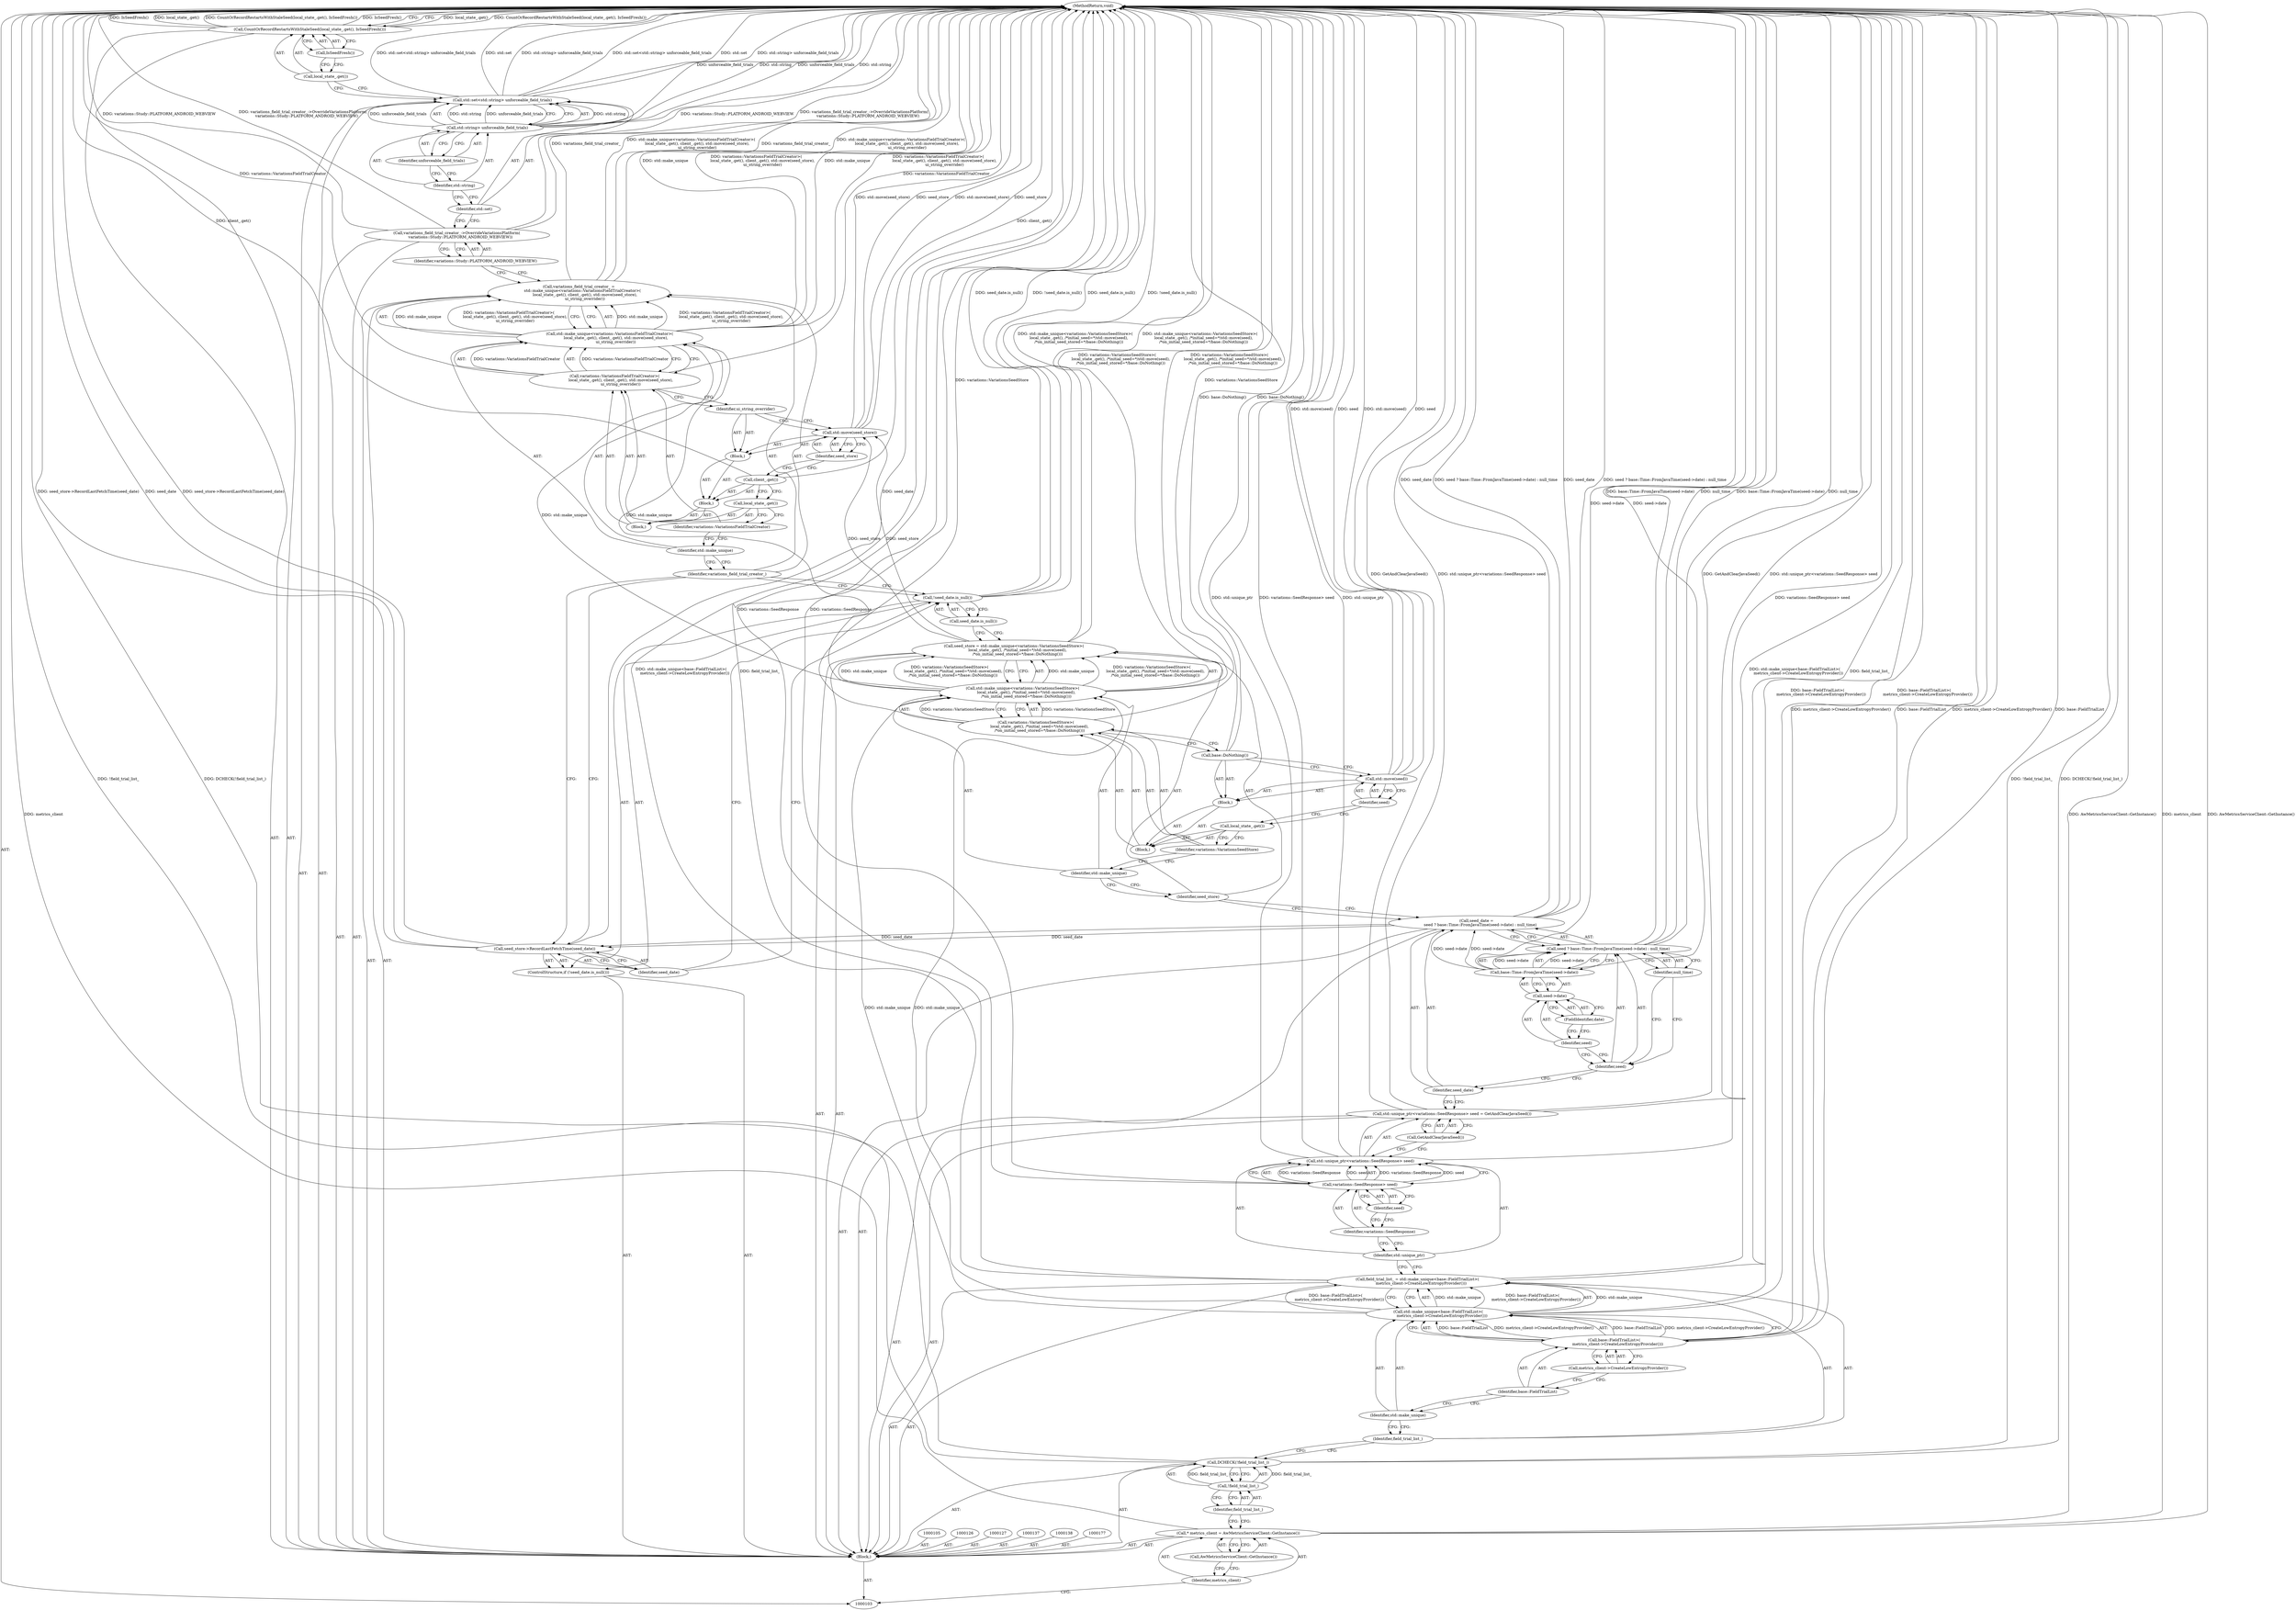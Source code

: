 digraph "0_Chrome_9785a8b9672f6f35f5a401a86251c4109eda4175_0" {
"1000181" [label="(MethodReturn,void)"];
"1000104" [label="(Block,)"];
"1000128" [label="(Call,seed_date =\n      seed ? base::Time::FromJavaTime(seed->date) : null_time)"];
"1000129" [label="(Identifier,seed_date)"];
"1000132" [label="(Call,base::Time::FromJavaTime(seed->date))"];
"1000133" [label="(Call,seed->date)"];
"1000134" [label="(Identifier,seed)"];
"1000135" [label="(FieldIdentifier,date)"];
"1000136" [label="(Identifier,null_time)"];
"1000130" [label="(Call,seed ? base::Time::FromJavaTime(seed->date) : null_time)"];
"1000131" [label="(Identifier,seed)"];
"1000141" [label="(Call,std::make_unique<variations::VariationsSeedStore>(\n      local_state_.get(), /*initial_seed=*/std::move(seed),\n      /*on_initial_seed_stored=*/base::DoNothing()))"];
"1000142" [label="(Identifier,std::make_unique)"];
"1000143" [label="(Call,variations::VariationsSeedStore>(\n      local_state_.get(), /*initial_seed=*/std::move(seed),\n      /*on_initial_seed_stored=*/base::DoNothing()))"];
"1000144" [label="(Identifier,variations::VariationsSeedStore)"];
"1000139" [label="(Call,seed_store = std::make_unique<variations::VariationsSeedStore>(\n      local_state_.get(), /*initial_seed=*/std::move(seed),\n      /*on_initial_seed_stored=*/base::DoNothing()))"];
"1000140" [label="(Identifier,seed_store)"];
"1000147" [label="(Block,)"];
"1000148" [label="(Call,std::move(seed))"];
"1000149" [label="(Identifier,seed)"];
"1000145" [label="(Block,)"];
"1000146" [label="(Call,local_state_.get())"];
"1000150" [label="(Call,base::DoNothing())"];
"1000151" [label="(ControlStructure,if (!seed_date.is_null()))"];
"1000152" [label="(Call,!seed_date.is_null())"];
"1000153" [label="(Call,seed_date.is_null())"];
"1000155" [label="(Identifier,seed_date)"];
"1000154" [label="(Call,seed_store->RecordLastFetchTime(seed_date))"];
"1000108" [label="(Call,AwMetricsServiceClient::GetInstance())"];
"1000106" [label="(Call,* metrics_client = AwMetricsServiceClient::GetInstance())"];
"1000107" [label="(Identifier,metrics_client)"];
"1000156" [label="(Call,variations_field_trial_creator_ =\n      std::make_unique<variations::VariationsFieldTrialCreator>(\n          local_state_.get(), client_.get(), std::move(seed_store),\n          ui_string_overrider))"];
"1000157" [label="(Identifier,variations_field_trial_creator_)"];
"1000160" [label="(Call,variations::VariationsFieldTrialCreator>(\n          local_state_.get(), client_.get(), std::move(seed_store),\n          ui_string_overrider))"];
"1000161" [label="(Identifier,variations::VariationsFieldTrialCreator)"];
"1000158" [label="(Call,std::make_unique<variations::VariationsFieldTrialCreator>(\n          local_state_.get(), client_.get(), std::move(seed_store),\n          ui_string_overrider))"];
"1000159" [label="(Identifier,std::make_unique)"];
"1000162" [label="(Block,)"];
"1000163" [label="(Call,local_state_.get())"];
"1000164" [label="(Block,)"];
"1000165" [label="(Call,client_.get())"];
"1000166" [label="(Block,)"];
"1000167" [label="(Call,std::move(seed_store))"];
"1000168" [label="(Identifier,seed_store)"];
"1000169" [label="(Identifier,ui_string_overrider)"];
"1000170" [label="(Call,variations_field_trial_creator_->OverrideVariationsPlatform(\n      variations::Study::PLATFORM_ANDROID_WEBVIEW))"];
"1000171" [label="(Identifier,variations::Study::PLATFORM_ANDROID_WEBVIEW)"];
"1000174" [label="(Call,std::string> unforceable_field_trials)"];
"1000175" [label="(Identifier,std::string)"];
"1000172" [label="(Call,std::set<std::string> unforceable_field_trials)"];
"1000173" [label="(Identifier,std::set)"];
"1000176" [label="(Identifier,unforceable_field_trials)"];
"1000111" [label="(Identifier,field_trial_list_)"];
"1000109" [label="(Call,DCHECK(!field_trial_list_))"];
"1000110" [label="(Call,!field_trial_list_)"];
"1000178" [label="(Call,CountOrRecordRestartsWithStaleSeed(local_state_.get(), IsSeedFresh()))"];
"1000179" [label="(Call,local_state_.get())"];
"1000180" [label="(Call,IsSeedFresh())"];
"1000112" [label="(Call,field_trial_list_ = std::make_unique<base::FieldTrialList>(\n      metrics_client->CreateLowEntropyProvider()))"];
"1000113" [label="(Identifier,field_trial_list_)"];
"1000114" [label="(Call,std::make_unique<base::FieldTrialList>(\n      metrics_client->CreateLowEntropyProvider()))"];
"1000115" [label="(Identifier,std::make_unique)"];
"1000116" [label="(Call,base::FieldTrialList>(\n      metrics_client->CreateLowEntropyProvider()))"];
"1000117" [label="(Identifier,base::FieldTrialList)"];
"1000118" [label="(Call,metrics_client->CreateLowEntropyProvider())"];
"1000122" [label="(Call,variations::SeedResponse> seed)"];
"1000123" [label="(Identifier,variations::SeedResponse)"];
"1000119" [label="(Call,std::unique_ptr<variations::SeedResponse> seed = GetAndClearJavaSeed())"];
"1000120" [label="(Call,std::unique_ptr<variations::SeedResponse> seed)"];
"1000121" [label="(Identifier,std::unique_ptr)"];
"1000124" [label="(Identifier,seed)"];
"1000125" [label="(Call,GetAndClearJavaSeed())"];
"1000181" -> "1000103"  [label="AST: "];
"1000181" -> "1000178"  [label="CFG: "];
"1000172" -> "1000181"  [label="DDG: std::set<std::string> unforceable_field_trials"];
"1000172" -> "1000181"  [label="DDG: std::set"];
"1000172" -> "1000181"  [label="DDG: std::string> unforceable_field_trials"];
"1000119" -> "1000181"  [label="DDG: GetAndClearJavaSeed()"];
"1000119" -> "1000181"  [label="DDG: std::unique_ptr<variations::SeedResponse> seed"];
"1000106" -> "1000181"  [label="DDG: AwMetricsServiceClient::GetInstance()"];
"1000106" -> "1000181"  [label="DDG: metrics_client"];
"1000156" -> "1000181"  [label="DDG: variations_field_trial_creator_"];
"1000156" -> "1000181"  [label="DDG: std::make_unique<variations::VariationsFieldTrialCreator>(\n          local_state_.get(), client_.get(), std::move(seed_store),\n          ui_string_overrider)"];
"1000178" -> "1000181"  [label="DDG: local_state_.get()"];
"1000178" -> "1000181"  [label="DDG: CountOrRecordRestartsWithStaleSeed(local_state_.get(), IsSeedFresh())"];
"1000178" -> "1000181"  [label="DDG: IsSeedFresh()"];
"1000152" -> "1000181"  [label="DDG: !seed_date.is_null()"];
"1000152" -> "1000181"  [label="DDG: seed_date.is_null()"];
"1000116" -> "1000181"  [label="DDG: metrics_client->CreateLowEntropyProvider()"];
"1000116" -> "1000181"  [label="DDG: base::FieldTrialList"];
"1000154" -> "1000181"  [label="DDG: seed_store->RecordLastFetchTime(seed_date)"];
"1000154" -> "1000181"  [label="DDG: seed_date"];
"1000165" -> "1000181"  [label="DDG: client_.get()"];
"1000158" -> "1000181"  [label="DDG: std::make_unique"];
"1000158" -> "1000181"  [label="DDG: variations::VariationsFieldTrialCreator>(\n          local_state_.get(), client_.get(), std::move(seed_store),\n          ui_string_overrider)"];
"1000167" -> "1000181"  [label="DDG: seed_store"];
"1000167" -> "1000181"  [label="DDG: std::move(seed_store)"];
"1000128" -> "1000181"  [label="DDG: seed ? base::Time::FromJavaTime(seed->date) : null_time"];
"1000128" -> "1000181"  [label="DDG: seed_date"];
"1000112" -> "1000181"  [label="DDG: std::make_unique<base::FieldTrialList>(\n      metrics_client->CreateLowEntropyProvider())"];
"1000112" -> "1000181"  [label="DDG: field_trial_list_"];
"1000122" -> "1000181"  [label="DDG: variations::SeedResponse"];
"1000130" -> "1000181"  [label="DDG: base::Time::FromJavaTime(seed->date)"];
"1000130" -> "1000181"  [label="DDG: null_time"];
"1000139" -> "1000181"  [label="DDG: std::make_unique<variations::VariationsSeedStore>(\n      local_state_.get(), /*initial_seed=*/std::move(seed),\n      /*on_initial_seed_stored=*/base::DoNothing())"];
"1000143" -> "1000181"  [label="DDG: variations::VariationsSeedStore"];
"1000120" -> "1000181"  [label="DDG: std::unique_ptr"];
"1000120" -> "1000181"  [label="DDG: variations::SeedResponse> seed"];
"1000148" -> "1000181"  [label="DDG: seed"];
"1000148" -> "1000181"  [label="DDG: std::move(seed)"];
"1000174" -> "1000181"  [label="DDG: unforceable_field_trials"];
"1000174" -> "1000181"  [label="DDG: std::string"];
"1000132" -> "1000181"  [label="DDG: seed->date"];
"1000109" -> "1000181"  [label="DDG: !field_trial_list_"];
"1000109" -> "1000181"  [label="DDG: DCHECK(!field_trial_list_)"];
"1000141" -> "1000181"  [label="DDG: variations::VariationsSeedStore>(\n      local_state_.get(), /*initial_seed=*/std::move(seed),\n      /*on_initial_seed_stored=*/base::DoNothing())"];
"1000170" -> "1000181"  [label="DDG: variations::Study::PLATFORM_ANDROID_WEBVIEW"];
"1000170" -> "1000181"  [label="DDG: variations_field_trial_creator_->OverrideVariationsPlatform(\n      variations::Study::PLATFORM_ANDROID_WEBVIEW)"];
"1000150" -> "1000181"  [label="DDG: base::DoNothing()"];
"1000160" -> "1000181"  [label="DDG: variations::VariationsFieldTrialCreator"];
"1000114" -> "1000181"  [label="DDG: base::FieldTrialList>(\n      metrics_client->CreateLowEntropyProvider())"];
"1000104" -> "1000103"  [label="AST: "];
"1000105" -> "1000104"  [label="AST: "];
"1000106" -> "1000104"  [label="AST: "];
"1000109" -> "1000104"  [label="AST: "];
"1000112" -> "1000104"  [label="AST: "];
"1000119" -> "1000104"  [label="AST: "];
"1000126" -> "1000104"  [label="AST: "];
"1000127" -> "1000104"  [label="AST: "];
"1000128" -> "1000104"  [label="AST: "];
"1000137" -> "1000104"  [label="AST: "];
"1000138" -> "1000104"  [label="AST: "];
"1000139" -> "1000104"  [label="AST: "];
"1000151" -> "1000104"  [label="AST: "];
"1000156" -> "1000104"  [label="AST: "];
"1000170" -> "1000104"  [label="AST: "];
"1000172" -> "1000104"  [label="AST: "];
"1000177" -> "1000104"  [label="AST: "];
"1000178" -> "1000104"  [label="AST: "];
"1000128" -> "1000104"  [label="AST: "];
"1000128" -> "1000130"  [label="CFG: "];
"1000129" -> "1000128"  [label="AST: "];
"1000130" -> "1000128"  [label="AST: "];
"1000140" -> "1000128"  [label="CFG: "];
"1000128" -> "1000181"  [label="DDG: seed ? base::Time::FromJavaTime(seed->date) : null_time"];
"1000128" -> "1000181"  [label="DDG: seed_date"];
"1000132" -> "1000128"  [label="DDG: seed->date"];
"1000128" -> "1000154"  [label="DDG: seed_date"];
"1000129" -> "1000128"  [label="AST: "];
"1000129" -> "1000119"  [label="CFG: "];
"1000131" -> "1000129"  [label="CFG: "];
"1000132" -> "1000130"  [label="AST: "];
"1000132" -> "1000133"  [label="CFG: "];
"1000133" -> "1000132"  [label="AST: "];
"1000130" -> "1000132"  [label="CFG: "];
"1000132" -> "1000181"  [label="DDG: seed->date"];
"1000132" -> "1000128"  [label="DDG: seed->date"];
"1000132" -> "1000130"  [label="DDG: seed->date"];
"1000133" -> "1000132"  [label="AST: "];
"1000133" -> "1000135"  [label="CFG: "];
"1000134" -> "1000133"  [label="AST: "];
"1000135" -> "1000133"  [label="AST: "];
"1000132" -> "1000133"  [label="CFG: "];
"1000134" -> "1000133"  [label="AST: "];
"1000134" -> "1000131"  [label="CFG: "];
"1000135" -> "1000134"  [label="CFG: "];
"1000135" -> "1000133"  [label="AST: "];
"1000135" -> "1000134"  [label="CFG: "];
"1000133" -> "1000135"  [label="CFG: "];
"1000136" -> "1000130"  [label="AST: "];
"1000136" -> "1000131"  [label="CFG: "];
"1000130" -> "1000136"  [label="CFG: "];
"1000130" -> "1000128"  [label="AST: "];
"1000130" -> "1000132"  [label="CFG: "];
"1000130" -> "1000136"  [label="CFG: "];
"1000131" -> "1000130"  [label="AST: "];
"1000132" -> "1000130"  [label="AST: "];
"1000136" -> "1000130"  [label="AST: "];
"1000128" -> "1000130"  [label="CFG: "];
"1000130" -> "1000181"  [label="DDG: base::Time::FromJavaTime(seed->date)"];
"1000130" -> "1000181"  [label="DDG: null_time"];
"1000132" -> "1000130"  [label="DDG: seed->date"];
"1000131" -> "1000130"  [label="AST: "];
"1000131" -> "1000129"  [label="CFG: "];
"1000134" -> "1000131"  [label="CFG: "];
"1000136" -> "1000131"  [label="CFG: "];
"1000141" -> "1000139"  [label="AST: "];
"1000141" -> "1000143"  [label="CFG: "];
"1000142" -> "1000141"  [label="AST: "];
"1000143" -> "1000141"  [label="AST: "];
"1000139" -> "1000141"  [label="CFG: "];
"1000141" -> "1000181"  [label="DDG: variations::VariationsSeedStore>(\n      local_state_.get(), /*initial_seed=*/std::move(seed),\n      /*on_initial_seed_stored=*/base::DoNothing())"];
"1000141" -> "1000139"  [label="DDG: std::make_unique"];
"1000141" -> "1000139"  [label="DDG: variations::VariationsSeedStore>(\n      local_state_.get(), /*initial_seed=*/std::move(seed),\n      /*on_initial_seed_stored=*/base::DoNothing())"];
"1000114" -> "1000141"  [label="DDG: std::make_unique"];
"1000143" -> "1000141"  [label="DDG: variations::VariationsSeedStore"];
"1000141" -> "1000158"  [label="DDG: std::make_unique"];
"1000142" -> "1000141"  [label="AST: "];
"1000142" -> "1000140"  [label="CFG: "];
"1000144" -> "1000142"  [label="CFG: "];
"1000143" -> "1000141"  [label="AST: "];
"1000143" -> "1000150"  [label="CFG: "];
"1000144" -> "1000143"  [label="AST: "];
"1000145" -> "1000143"  [label="AST: "];
"1000141" -> "1000143"  [label="CFG: "];
"1000143" -> "1000181"  [label="DDG: variations::VariationsSeedStore"];
"1000143" -> "1000141"  [label="DDG: variations::VariationsSeedStore"];
"1000144" -> "1000143"  [label="AST: "];
"1000144" -> "1000142"  [label="CFG: "];
"1000146" -> "1000144"  [label="CFG: "];
"1000139" -> "1000104"  [label="AST: "];
"1000139" -> "1000141"  [label="CFG: "];
"1000140" -> "1000139"  [label="AST: "];
"1000141" -> "1000139"  [label="AST: "];
"1000153" -> "1000139"  [label="CFG: "];
"1000139" -> "1000181"  [label="DDG: std::make_unique<variations::VariationsSeedStore>(\n      local_state_.get(), /*initial_seed=*/std::move(seed),\n      /*on_initial_seed_stored=*/base::DoNothing())"];
"1000141" -> "1000139"  [label="DDG: std::make_unique"];
"1000141" -> "1000139"  [label="DDG: variations::VariationsSeedStore>(\n      local_state_.get(), /*initial_seed=*/std::move(seed),\n      /*on_initial_seed_stored=*/base::DoNothing())"];
"1000139" -> "1000167"  [label="DDG: seed_store"];
"1000140" -> "1000139"  [label="AST: "];
"1000140" -> "1000128"  [label="CFG: "];
"1000142" -> "1000140"  [label="CFG: "];
"1000147" -> "1000145"  [label="AST: "];
"1000148" -> "1000147"  [label="AST: "];
"1000150" -> "1000147"  [label="AST: "];
"1000148" -> "1000147"  [label="AST: "];
"1000148" -> "1000149"  [label="CFG: "];
"1000149" -> "1000148"  [label="AST: "];
"1000150" -> "1000148"  [label="CFG: "];
"1000148" -> "1000181"  [label="DDG: seed"];
"1000148" -> "1000181"  [label="DDG: std::move(seed)"];
"1000149" -> "1000148"  [label="AST: "];
"1000149" -> "1000146"  [label="CFG: "];
"1000148" -> "1000149"  [label="CFG: "];
"1000145" -> "1000143"  [label="AST: "];
"1000146" -> "1000145"  [label="AST: "];
"1000147" -> "1000145"  [label="AST: "];
"1000146" -> "1000145"  [label="AST: "];
"1000146" -> "1000144"  [label="CFG: "];
"1000149" -> "1000146"  [label="CFG: "];
"1000150" -> "1000147"  [label="AST: "];
"1000150" -> "1000148"  [label="CFG: "];
"1000143" -> "1000150"  [label="CFG: "];
"1000150" -> "1000181"  [label="DDG: base::DoNothing()"];
"1000151" -> "1000104"  [label="AST: "];
"1000152" -> "1000151"  [label="AST: "];
"1000154" -> "1000151"  [label="AST: "];
"1000152" -> "1000151"  [label="AST: "];
"1000152" -> "1000153"  [label="CFG: "];
"1000153" -> "1000152"  [label="AST: "];
"1000155" -> "1000152"  [label="CFG: "];
"1000157" -> "1000152"  [label="CFG: "];
"1000152" -> "1000181"  [label="DDG: !seed_date.is_null()"];
"1000152" -> "1000181"  [label="DDG: seed_date.is_null()"];
"1000153" -> "1000152"  [label="AST: "];
"1000153" -> "1000139"  [label="CFG: "];
"1000152" -> "1000153"  [label="CFG: "];
"1000155" -> "1000154"  [label="AST: "];
"1000155" -> "1000152"  [label="CFG: "];
"1000154" -> "1000155"  [label="CFG: "];
"1000154" -> "1000151"  [label="AST: "];
"1000154" -> "1000155"  [label="CFG: "];
"1000155" -> "1000154"  [label="AST: "];
"1000157" -> "1000154"  [label="CFG: "];
"1000154" -> "1000181"  [label="DDG: seed_store->RecordLastFetchTime(seed_date)"];
"1000154" -> "1000181"  [label="DDG: seed_date"];
"1000128" -> "1000154"  [label="DDG: seed_date"];
"1000108" -> "1000106"  [label="AST: "];
"1000108" -> "1000107"  [label="CFG: "];
"1000106" -> "1000108"  [label="CFG: "];
"1000106" -> "1000104"  [label="AST: "];
"1000106" -> "1000108"  [label="CFG: "];
"1000107" -> "1000106"  [label="AST: "];
"1000108" -> "1000106"  [label="AST: "];
"1000111" -> "1000106"  [label="CFG: "];
"1000106" -> "1000181"  [label="DDG: AwMetricsServiceClient::GetInstance()"];
"1000106" -> "1000181"  [label="DDG: metrics_client"];
"1000107" -> "1000106"  [label="AST: "];
"1000107" -> "1000103"  [label="CFG: "];
"1000108" -> "1000107"  [label="CFG: "];
"1000156" -> "1000104"  [label="AST: "];
"1000156" -> "1000158"  [label="CFG: "];
"1000157" -> "1000156"  [label="AST: "];
"1000158" -> "1000156"  [label="AST: "];
"1000171" -> "1000156"  [label="CFG: "];
"1000156" -> "1000181"  [label="DDG: variations_field_trial_creator_"];
"1000156" -> "1000181"  [label="DDG: std::make_unique<variations::VariationsFieldTrialCreator>(\n          local_state_.get(), client_.get(), std::move(seed_store),\n          ui_string_overrider)"];
"1000158" -> "1000156"  [label="DDG: std::make_unique"];
"1000158" -> "1000156"  [label="DDG: variations::VariationsFieldTrialCreator>(\n          local_state_.get(), client_.get(), std::move(seed_store),\n          ui_string_overrider)"];
"1000157" -> "1000156"  [label="AST: "];
"1000157" -> "1000154"  [label="CFG: "];
"1000157" -> "1000152"  [label="CFG: "];
"1000159" -> "1000157"  [label="CFG: "];
"1000160" -> "1000158"  [label="AST: "];
"1000160" -> "1000169"  [label="CFG: "];
"1000161" -> "1000160"  [label="AST: "];
"1000162" -> "1000160"  [label="AST: "];
"1000158" -> "1000160"  [label="CFG: "];
"1000160" -> "1000181"  [label="DDG: variations::VariationsFieldTrialCreator"];
"1000160" -> "1000158"  [label="DDG: variations::VariationsFieldTrialCreator"];
"1000161" -> "1000160"  [label="AST: "];
"1000161" -> "1000159"  [label="CFG: "];
"1000163" -> "1000161"  [label="CFG: "];
"1000158" -> "1000156"  [label="AST: "];
"1000158" -> "1000160"  [label="CFG: "];
"1000159" -> "1000158"  [label="AST: "];
"1000160" -> "1000158"  [label="AST: "];
"1000156" -> "1000158"  [label="CFG: "];
"1000158" -> "1000181"  [label="DDG: std::make_unique"];
"1000158" -> "1000181"  [label="DDG: variations::VariationsFieldTrialCreator>(\n          local_state_.get(), client_.get(), std::move(seed_store),\n          ui_string_overrider)"];
"1000158" -> "1000156"  [label="DDG: std::make_unique"];
"1000158" -> "1000156"  [label="DDG: variations::VariationsFieldTrialCreator>(\n          local_state_.get(), client_.get(), std::move(seed_store),\n          ui_string_overrider)"];
"1000141" -> "1000158"  [label="DDG: std::make_unique"];
"1000160" -> "1000158"  [label="DDG: variations::VariationsFieldTrialCreator"];
"1000159" -> "1000158"  [label="AST: "];
"1000159" -> "1000157"  [label="CFG: "];
"1000161" -> "1000159"  [label="CFG: "];
"1000162" -> "1000160"  [label="AST: "];
"1000163" -> "1000162"  [label="AST: "];
"1000164" -> "1000162"  [label="AST: "];
"1000163" -> "1000162"  [label="AST: "];
"1000163" -> "1000161"  [label="CFG: "];
"1000165" -> "1000163"  [label="CFG: "];
"1000164" -> "1000162"  [label="AST: "];
"1000165" -> "1000164"  [label="AST: "];
"1000166" -> "1000164"  [label="AST: "];
"1000165" -> "1000164"  [label="AST: "];
"1000165" -> "1000163"  [label="CFG: "];
"1000168" -> "1000165"  [label="CFG: "];
"1000165" -> "1000181"  [label="DDG: client_.get()"];
"1000166" -> "1000164"  [label="AST: "];
"1000167" -> "1000166"  [label="AST: "];
"1000169" -> "1000166"  [label="AST: "];
"1000167" -> "1000166"  [label="AST: "];
"1000167" -> "1000168"  [label="CFG: "];
"1000168" -> "1000167"  [label="AST: "];
"1000169" -> "1000167"  [label="CFG: "];
"1000167" -> "1000181"  [label="DDG: seed_store"];
"1000167" -> "1000181"  [label="DDG: std::move(seed_store)"];
"1000139" -> "1000167"  [label="DDG: seed_store"];
"1000168" -> "1000167"  [label="AST: "];
"1000168" -> "1000165"  [label="CFG: "];
"1000167" -> "1000168"  [label="CFG: "];
"1000169" -> "1000166"  [label="AST: "];
"1000169" -> "1000167"  [label="CFG: "];
"1000160" -> "1000169"  [label="CFG: "];
"1000170" -> "1000104"  [label="AST: "];
"1000170" -> "1000171"  [label="CFG: "];
"1000171" -> "1000170"  [label="AST: "];
"1000173" -> "1000170"  [label="CFG: "];
"1000170" -> "1000181"  [label="DDG: variations::Study::PLATFORM_ANDROID_WEBVIEW"];
"1000170" -> "1000181"  [label="DDG: variations_field_trial_creator_->OverrideVariationsPlatform(\n      variations::Study::PLATFORM_ANDROID_WEBVIEW)"];
"1000171" -> "1000170"  [label="AST: "];
"1000171" -> "1000156"  [label="CFG: "];
"1000170" -> "1000171"  [label="CFG: "];
"1000174" -> "1000172"  [label="AST: "];
"1000174" -> "1000176"  [label="CFG: "];
"1000175" -> "1000174"  [label="AST: "];
"1000176" -> "1000174"  [label="AST: "];
"1000172" -> "1000174"  [label="CFG: "];
"1000174" -> "1000181"  [label="DDG: unforceable_field_trials"];
"1000174" -> "1000181"  [label="DDG: std::string"];
"1000174" -> "1000172"  [label="DDG: std::string"];
"1000174" -> "1000172"  [label="DDG: unforceable_field_trials"];
"1000175" -> "1000174"  [label="AST: "];
"1000175" -> "1000173"  [label="CFG: "];
"1000176" -> "1000175"  [label="CFG: "];
"1000172" -> "1000104"  [label="AST: "];
"1000172" -> "1000174"  [label="CFG: "];
"1000173" -> "1000172"  [label="AST: "];
"1000174" -> "1000172"  [label="AST: "];
"1000179" -> "1000172"  [label="CFG: "];
"1000172" -> "1000181"  [label="DDG: std::set<std::string> unforceable_field_trials"];
"1000172" -> "1000181"  [label="DDG: std::set"];
"1000172" -> "1000181"  [label="DDG: std::string> unforceable_field_trials"];
"1000174" -> "1000172"  [label="DDG: std::string"];
"1000174" -> "1000172"  [label="DDG: unforceable_field_trials"];
"1000173" -> "1000172"  [label="AST: "];
"1000173" -> "1000170"  [label="CFG: "];
"1000175" -> "1000173"  [label="CFG: "];
"1000176" -> "1000174"  [label="AST: "];
"1000176" -> "1000175"  [label="CFG: "];
"1000174" -> "1000176"  [label="CFG: "];
"1000111" -> "1000110"  [label="AST: "];
"1000111" -> "1000106"  [label="CFG: "];
"1000110" -> "1000111"  [label="CFG: "];
"1000109" -> "1000104"  [label="AST: "];
"1000109" -> "1000110"  [label="CFG: "];
"1000110" -> "1000109"  [label="AST: "];
"1000113" -> "1000109"  [label="CFG: "];
"1000109" -> "1000181"  [label="DDG: !field_trial_list_"];
"1000109" -> "1000181"  [label="DDG: DCHECK(!field_trial_list_)"];
"1000110" -> "1000109"  [label="DDG: field_trial_list_"];
"1000110" -> "1000109"  [label="AST: "];
"1000110" -> "1000111"  [label="CFG: "];
"1000111" -> "1000110"  [label="AST: "];
"1000109" -> "1000110"  [label="CFG: "];
"1000110" -> "1000109"  [label="DDG: field_trial_list_"];
"1000178" -> "1000104"  [label="AST: "];
"1000178" -> "1000180"  [label="CFG: "];
"1000179" -> "1000178"  [label="AST: "];
"1000180" -> "1000178"  [label="AST: "];
"1000181" -> "1000178"  [label="CFG: "];
"1000178" -> "1000181"  [label="DDG: local_state_.get()"];
"1000178" -> "1000181"  [label="DDG: CountOrRecordRestartsWithStaleSeed(local_state_.get(), IsSeedFresh())"];
"1000178" -> "1000181"  [label="DDG: IsSeedFresh()"];
"1000179" -> "1000178"  [label="AST: "];
"1000179" -> "1000172"  [label="CFG: "];
"1000180" -> "1000179"  [label="CFG: "];
"1000180" -> "1000178"  [label="AST: "];
"1000180" -> "1000179"  [label="CFG: "];
"1000178" -> "1000180"  [label="CFG: "];
"1000112" -> "1000104"  [label="AST: "];
"1000112" -> "1000114"  [label="CFG: "];
"1000113" -> "1000112"  [label="AST: "];
"1000114" -> "1000112"  [label="AST: "];
"1000121" -> "1000112"  [label="CFG: "];
"1000112" -> "1000181"  [label="DDG: std::make_unique<base::FieldTrialList>(\n      metrics_client->CreateLowEntropyProvider())"];
"1000112" -> "1000181"  [label="DDG: field_trial_list_"];
"1000114" -> "1000112"  [label="DDG: std::make_unique"];
"1000114" -> "1000112"  [label="DDG: base::FieldTrialList>(\n      metrics_client->CreateLowEntropyProvider())"];
"1000113" -> "1000112"  [label="AST: "];
"1000113" -> "1000109"  [label="CFG: "];
"1000115" -> "1000113"  [label="CFG: "];
"1000114" -> "1000112"  [label="AST: "];
"1000114" -> "1000116"  [label="CFG: "];
"1000115" -> "1000114"  [label="AST: "];
"1000116" -> "1000114"  [label="AST: "];
"1000112" -> "1000114"  [label="CFG: "];
"1000114" -> "1000181"  [label="DDG: base::FieldTrialList>(\n      metrics_client->CreateLowEntropyProvider())"];
"1000114" -> "1000112"  [label="DDG: std::make_unique"];
"1000114" -> "1000112"  [label="DDG: base::FieldTrialList>(\n      metrics_client->CreateLowEntropyProvider())"];
"1000116" -> "1000114"  [label="DDG: base::FieldTrialList"];
"1000116" -> "1000114"  [label="DDG: metrics_client->CreateLowEntropyProvider()"];
"1000114" -> "1000141"  [label="DDG: std::make_unique"];
"1000115" -> "1000114"  [label="AST: "];
"1000115" -> "1000113"  [label="CFG: "];
"1000117" -> "1000115"  [label="CFG: "];
"1000116" -> "1000114"  [label="AST: "];
"1000116" -> "1000118"  [label="CFG: "];
"1000117" -> "1000116"  [label="AST: "];
"1000118" -> "1000116"  [label="AST: "];
"1000114" -> "1000116"  [label="CFG: "];
"1000116" -> "1000181"  [label="DDG: metrics_client->CreateLowEntropyProvider()"];
"1000116" -> "1000181"  [label="DDG: base::FieldTrialList"];
"1000116" -> "1000114"  [label="DDG: base::FieldTrialList"];
"1000116" -> "1000114"  [label="DDG: metrics_client->CreateLowEntropyProvider()"];
"1000117" -> "1000116"  [label="AST: "];
"1000117" -> "1000115"  [label="CFG: "];
"1000118" -> "1000117"  [label="CFG: "];
"1000118" -> "1000116"  [label="AST: "];
"1000118" -> "1000117"  [label="CFG: "];
"1000116" -> "1000118"  [label="CFG: "];
"1000122" -> "1000120"  [label="AST: "];
"1000122" -> "1000124"  [label="CFG: "];
"1000123" -> "1000122"  [label="AST: "];
"1000124" -> "1000122"  [label="AST: "];
"1000120" -> "1000122"  [label="CFG: "];
"1000122" -> "1000181"  [label="DDG: variations::SeedResponse"];
"1000122" -> "1000120"  [label="DDG: variations::SeedResponse"];
"1000122" -> "1000120"  [label="DDG: seed"];
"1000123" -> "1000122"  [label="AST: "];
"1000123" -> "1000121"  [label="CFG: "];
"1000124" -> "1000123"  [label="CFG: "];
"1000119" -> "1000104"  [label="AST: "];
"1000119" -> "1000125"  [label="CFG: "];
"1000120" -> "1000119"  [label="AST: "];
"1000125" -> "1000119"  [label="AST: "];
"1000129" -> "1000119"  [label="CFG: "];
"1000119" -> "1000181"  [label="DDG: GetAndClearJavaSeed()"];
"1000119" -> "1000181"  [label="DDG: std::unique_ptr<variations::SeedResponse> seed"];
"1000120" -> "1000119"  [label="AST: "];
"1000120" -> "1000122"  [label="CFG: "];
"1000121" -> "1000120"  [label="AST: "];
"1000122" -> "1000120"  [label="AST: "];
"1000125" -> "1000120"  [label="CFG: "];
"1000120" -> "1000181"  [label="DDG: std::unique_ptr"];
"1000120" -> "1000181"  [label="DDG: variations::SeedResponse> seed"];
"1000122" -> "1000120"  [label="DDG: variations::SeedResponse"];
"1000122" -> "1000120"  [label="DDG: seed"];
"1000121" -> "1000120"  [label="AST: "];
"1000121" -> "1000112"  [label="CFG: "];
"1000123" -> "1000121"  [label="CFG: "];
"1000124" -> "1000122"  [label="AST: "];
"1000124" -> "1000123"  [label="CFG: "];
"1000122" -> "1000124"  [label="CFG: "];
"1000125" -> "1000119"  [label="AST: "];
"1000125" -> "1000120"  [label="CFG: "];
"1000119" -> "1000125"  [label="CFG: "];
}
